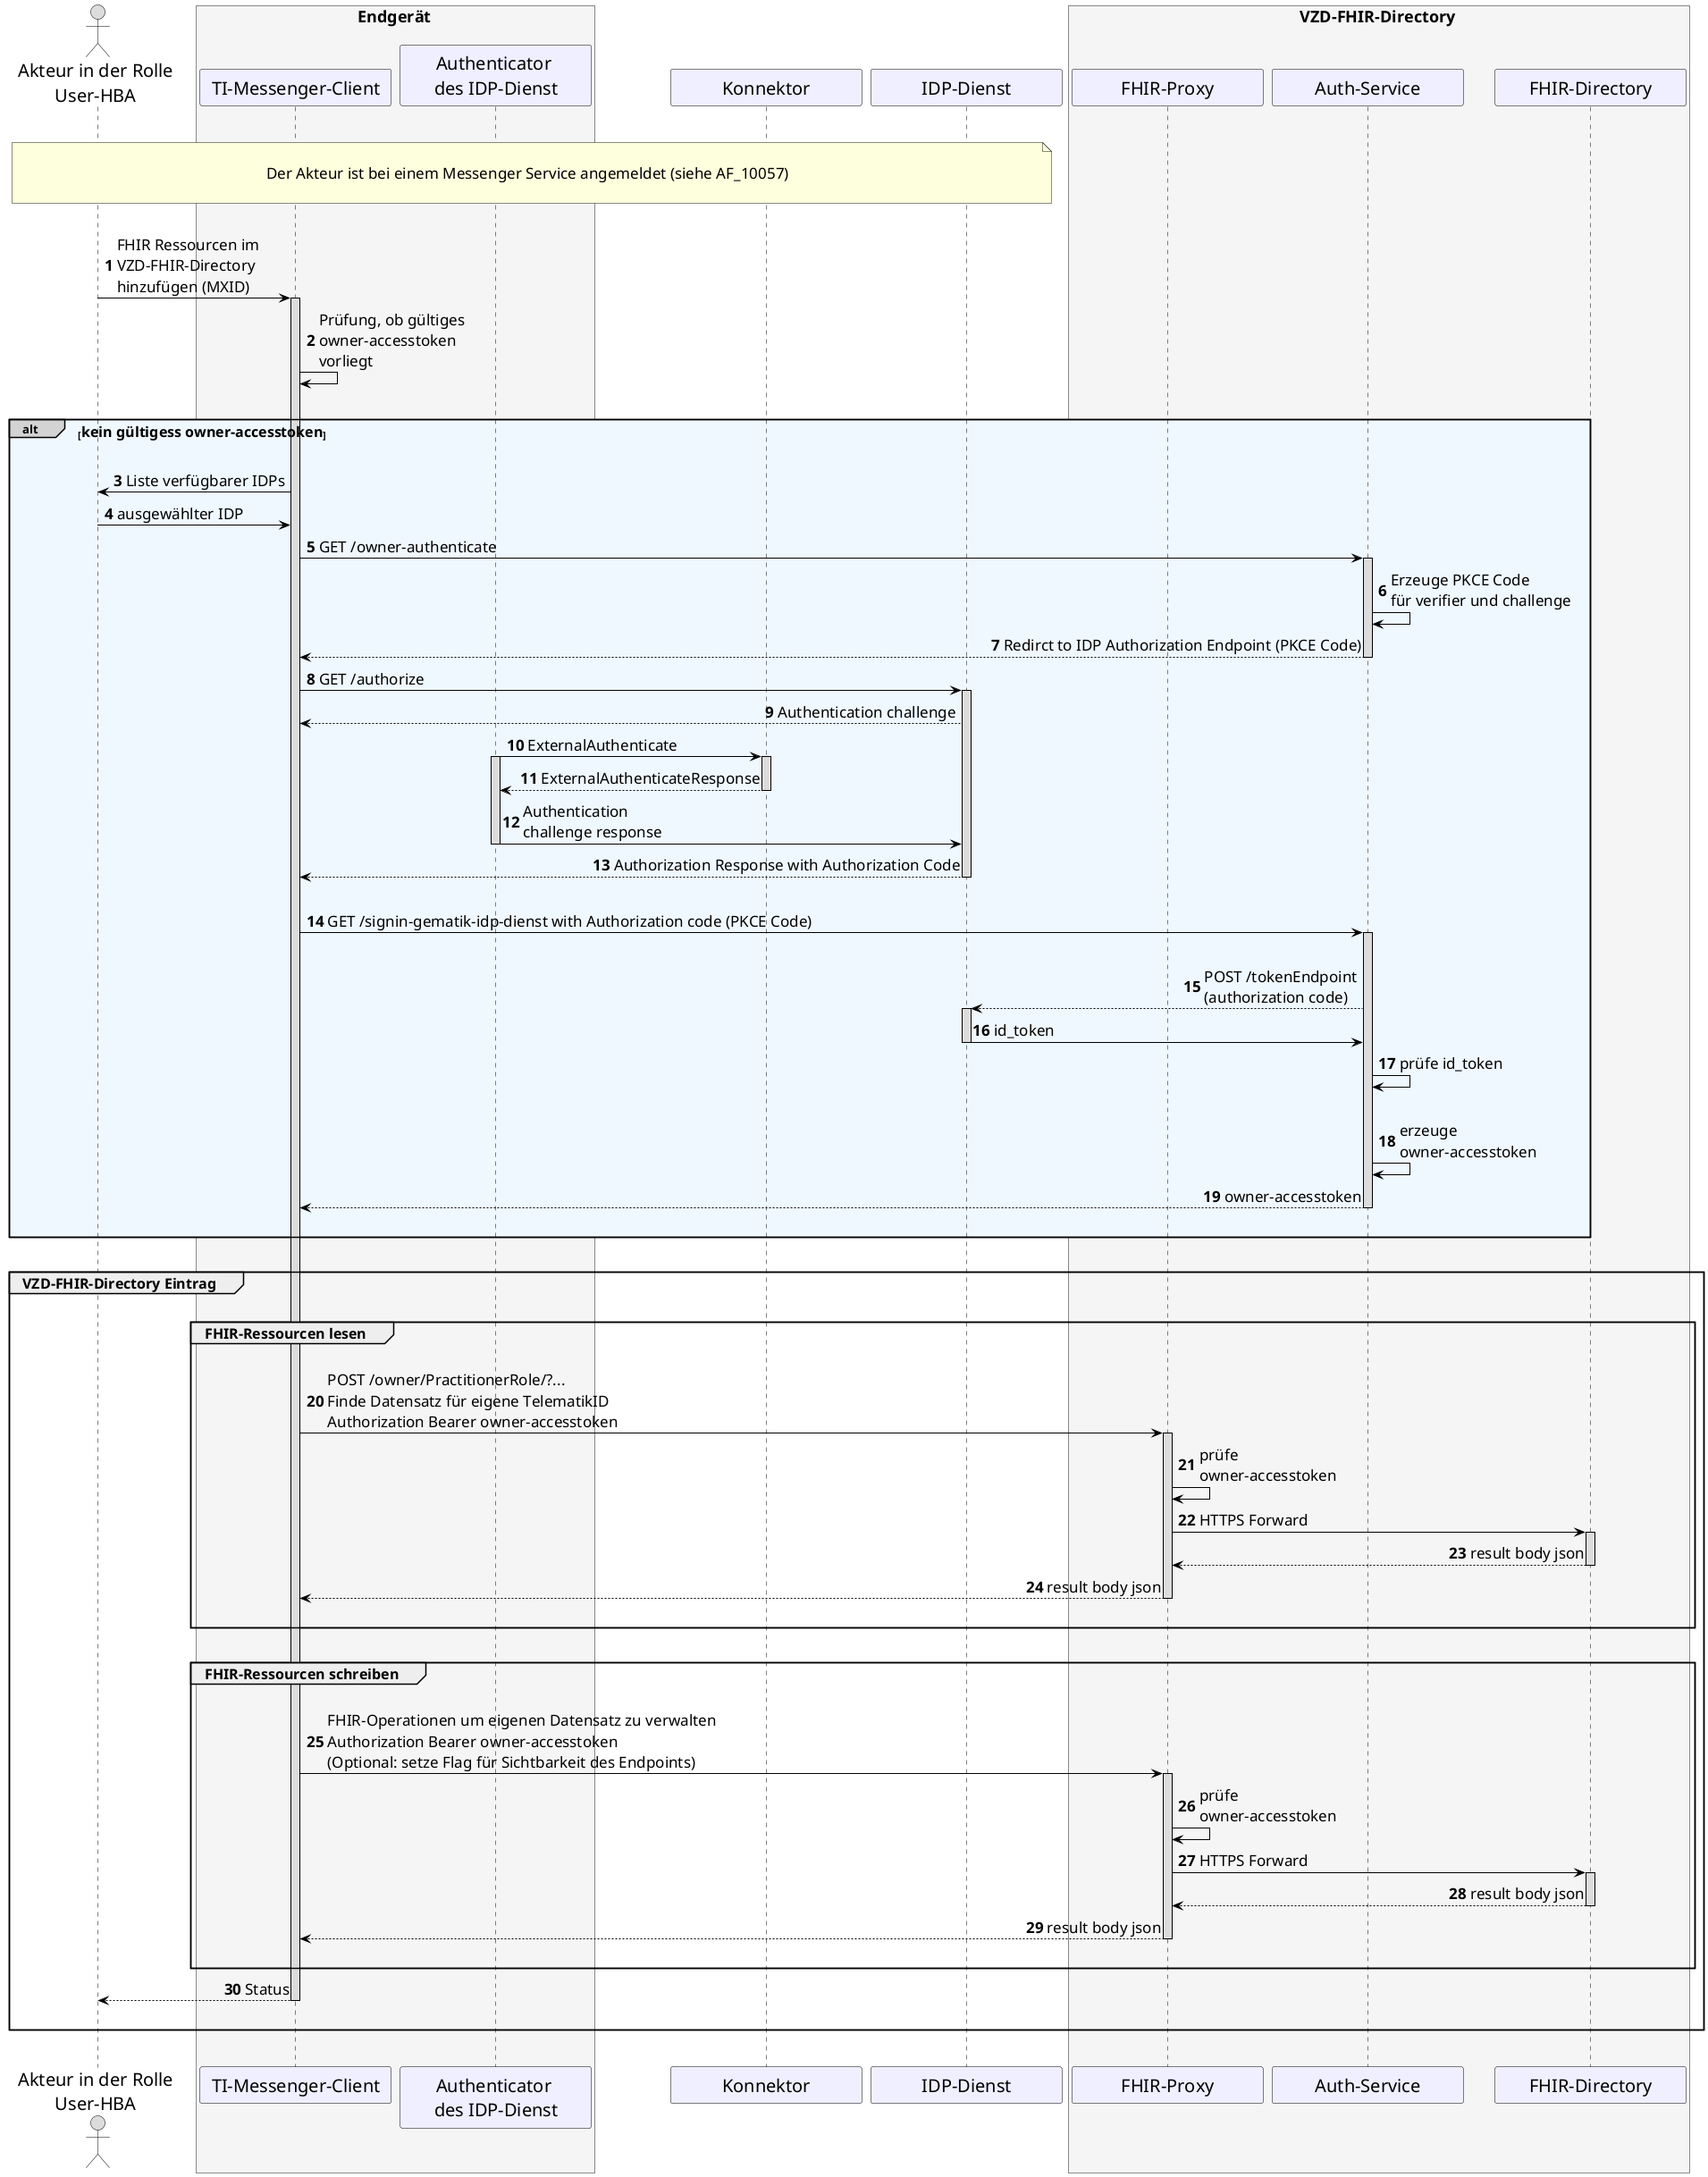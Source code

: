 /' 
# TI-Messenger 1.1
# TI-Messenger-Dienst
# UC - 10058
# Sequence Diagram
# Name: Akteur im Verzeichnisdienst hinzufügen
'/

@startuml
skinparam sequenceMessageAlign direction
skinparam minClassWidth 200
skinparam BoxPadding 1
skinparam sequenceReferenceHeaderBackgroundColor palegreen
scale max 2048 width

skinparam sequence {
ArrowColor black
ArrowFontSize 17
ActorBorderColor black
LifeLineBorderColor black
LifeLineBackgroundColor Gainsboro

ParticipantBorderColor Motivation
ParticipantBackgroundColor Motivation
ParticipantFontName Impact
ParticipantFontSize 20
ParticipantFontColor black
ParticipantBorderColor Black
ParticipantBackgroundColor MOTIVATION

ActorBackgroundColor Gainsboro
ActorFontColor black
ActorFontSize 20
ActorFontName Aapex
}

autonumber

actor U as "Akteur in der Rolle\nUser-HBA"
box <size:18>Endgerät</size> #WhiteSmoke
  participant C as "TI-Messenger-Client"
  participant A as "Authenticator \ndes IDP-Dienst"
end box
participant konnektor as "Konnektor"
participant I as "IDP-Dienst" 
box <size:18>VZD-FHIR-Directory</size> #WhiteSmoke
  participant FP as "FHIR-Proxy"
  participant Auth as "Auth-Service"
  participant VZD as "FHIR-Directory"
end box

|||
note over U, I: \n<size:17>Der Akteur ist bei einem Messenger Service angemeldet (siehe AF_10057)</size>\n
|||

U->C: FHIR Ressourcen im \nVZD-FHIR-Directory \nhinzufügen (MXID)
  Activate C
C->C: Prüfung, ob gültiges \nowner-accesstoken \nvorliegt

|||
alt#LightGrey #AliceBlue <size:16>kein gültigess owner-accesstoken</size>
|||

  C->U: Liste verfügbarer IDPs
  U->C: ausgewählter IDP

  C->Auth: GET /owner-authenticate
    Activate Auth
  Auth->Auth: Erzeuge PKCE Code \nfür verifier und challenge
  Auth-->C: Redirct to IDP Authorization Endpoint (PKCE Code)
    Deactivate Auth

  C->I: GET /authorize
    Activate I
  I-->C: Authentication challenge
  A -> konnektor++: ExternalAuthenticate

  Activate A
  konnektor --> A: ExternalAuthenticateResponse
  deactivate konnektor
  
  A->I: Authentication \nchallenge response
    Deactivate A
  I-->C: Authorization Response with Authorization Code
    Deactivate I
       
  |||          
  C->Auth: GET /signin-gematik-idp-dienst with Authorization code (PKCE Code)
    Activate Auth
  |||
  Auth-->I: POST /tokenEndpoint\n(authorization code)
    Activate I
  I->Auth: id_token
    Deactivate I
  Auth->Auth: prüfe id_token
  |||
  Auth->Auth: erzeuge \nowner-accesstoken
  Auth-->C: owner-accesstoken
    Deactivate Auth
  |||
end
      
|||

group <size:16>VZD-FHIR-Directory Eintrag</size>
  |||
  group <size:16>FHIR-Ressourcen lesen</size>
  |||
  C->FP: POST /owner/PractitionerRole/?... \nFinde Datensatz für eigene TelematikID \nAuthorization Bearer owner-accesstoken
    Activate FP
  FP->FP: prüfe \nowner-accesstoken
  FP->VZD: HTTPS Forward
    Activate VZD
  VZD-->FP: result body json
    Deactivate VZD
  FP-->C: result body json
    Deactivate FP
  |||
  end
    
  |||
  group <size:16>FHIR-Ressourcen schreiben</size>
  |||
  C->FP: FHIR-Operationen um eigenen Datensatz zu verwalten \nAuthorization Bearer owner-accesstoken \n(Optional: setze Flag für Sichtbarkeit des Endpoints)
    Activate FP
  FP->FP: prüfe \nowner-accesstoken
  FP->VZD: HTTPS Forward
    Activate VZD
  VZD-->FP: result body json
    Deactivate VZD
  FP-->C: result body json
    Deactivate FP
     
  |||
  end

  C-->U: Status    
    Deactivate C
  |||
end
|||

  Deactivate C
@enduml
